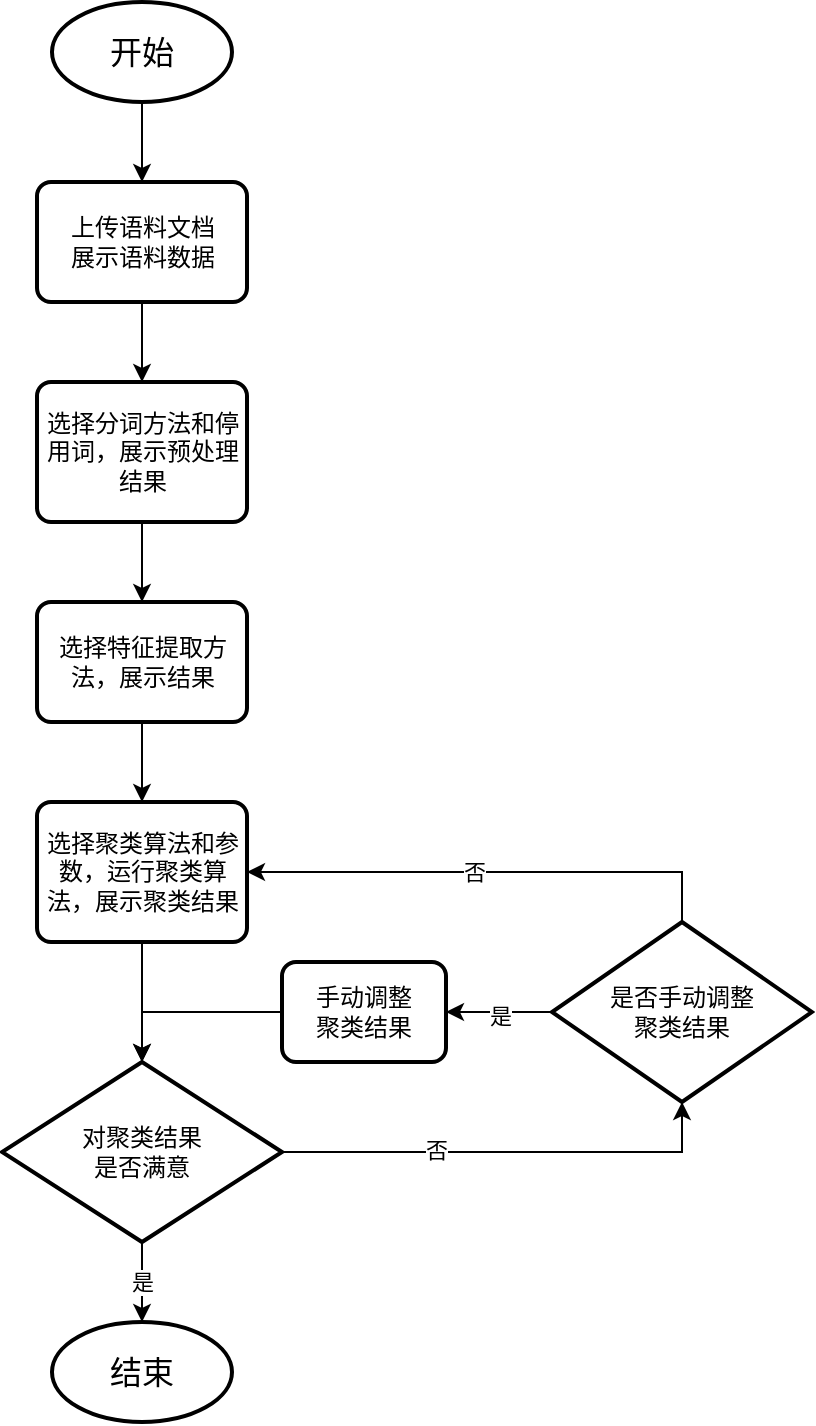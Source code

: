 <mxfile version="14.7.0" type="github">
  <diagram id="6a731a19-8d31-9384-78a2-239565b7b9f0" name="Page-1">
    <mxGraphModel dx="946" dy="509" grid="1" gridSize="10" guides="1" tooltips="1" connect="1" arrows="1" fold="1" page="1" pageScale="1" pageWidth="1169" pageHeight="827" background="none" math="0" shadow="0">
      <root>
        <mxCell id="0" />
        <mxCell id="1" parent="0" />
        <mxCell id="-N1bG7u-i1x_XuRm3Mxu-71" value="" style="edgeStyle=orthogonalEdgeStyle;rounded=0;orthogonalLoop=1;jettySize=auto;html=1;" edge="1" parent="1" source="-N1bG7u-i1x_XuRm3Mxu-55" target="-N1bG7u-i1x_XuRm3Mxu-59">
          <mxGeometry relative="1" as="geometry" />
        </mxCell>
        <mxCell id="-N1bG7u-i1x_XuRm3Mxu-55" value="&lt;font style=&quot;font-size: 16px&quot;&gt;开始&lt;/font&gt;" style="strokeWidth=2;html=1;shape=mxgraph.flowchart.start_1;whiteSpace=wrap;" vertex="1" parent="1">
          <mxGeometry x="350" y="180" width="90" height="50" as="geometry" />
        </mxCell>
        <mxCell id="-N1bG7u-i1x_XuRm3Mxu-70" value="" style="edgeStyle=orthogonalEdgeStyle;rounded=0;orthogonalLoop=1;jettySize=auto;html=1;" edge="1" parent="1" source="-N1bG7u-i1x_XuRm3Mxu-59" target="-N1bG7u-i1x_XuRm3Mxu-60">
          <mxGeometry relative="1" as="geometry" />
        </mxCell>
        <mxCell id="-N1bG7u-i1x_XuRm3Mxu-59" value="上传语料文档&lt;br&gt;展示语料数据" style="rounded=1;whiteSpace=wrap;html=1;absoluteArcSize=1;arcSize=14;strokeWidth=2;" vertex="1" parent="1">
          <mxGeometry x="342.5" y="270" width="105" height="60" as="geometry" />
        </mxCell>
        <mxCell id="-N1bG7u-i1x_XuRm3Mxu-69" style="edgeStyle=orthogonalEdgeStyle;rounded=0;orthogonalLoop=1;jettySize=auto;html=1;exitX=0.5;exitY=1;exitDx=0;exitDy=0;entryX=0.5;entryY=0;entryDx=0;entryDy=0;" edge="1" parent="1" source="-N1bG7u-i1x_XuRm3Mxu-60" target="-N1bG7u-i1x_XuRm3Mxu-61">
          <mxGeometry relative="1" as="geometry" />
        </mxCell>
        <mxCell id="-N1bG7u-i1x_XuRm3Mxu-60" value="选择分词方法和停用词，展示预处理结果" style="rounded=1;whiteSpace=wrap;html=1;absoluteArcSize=1;arcSize=14;strokeWidth=2;" vertex="1" parent="1">
          <mxGeometry x="342.5" y="370" width="105" height="70" as="geometry" />
        </mxCell>
        <mxCell id="-N1bG7u-i1x_XuRm3Mxu-68" style="edgeStyle=orthogonalEdgeStyle;rounded=0;orthogonalLoop=1;jettySize=auto;html=1;exitX=0.5;exitY=1;exitDx=0;exitDy=0;entryX=0.5;entryY=0;entryDx=0;entryDy=0;" edge="1" parent="1" source="-N1bG7u-i1x_XuRm3Mxu-61" target="-N1bG7u-i1x_XuRm3Mxu-62">
          <mxGeometry relative="1" as="geometry" />
        </mxCell>
        <mxCell id="-N1bG7u-i1x_XuRm3Mxu-61" value="选择特征提取方法，展示结果" style="rounded=1;whiteSpace=wrap;html=1;absoluteArcSize=1;arcSize=14;strokeWidth=2;" vertex="1" parent="1">
          <mxGeometry x="342.5" y="480" width="105" height="60" as="geometry" />
        </mxCell>
        <mxCell id="-N1bG7u-i1x_XuRm3Mxu-67" style="edgeStyle=orthogonalEdgeStyle;rounded=0;orthogonalLoop=1;jettySize=auto;html=1;exitX=0.5;exitY=1;exitDx=0;exitDy=0;entryX=0.5;entryY=0;entryDx=0;entryDy=0;entryPerimeter=0;" edge="1" parent="1" source="-N1bG7u-i1x_XuRm3Mxu-62" target="-N1bG7u-i1x_XuRm3Mxu-63">
          <mxGeometry relative="1" as="geometry" />
        </mxCell>
        <mxCell id="-N1bG7u-i1x_XuRm3Mxu-62" value="选择聚类算法和参数，运行聚类算法，展示聚类结果" style="rounded=1;whiteSpace=wrap;html=1;absoluteArcSize=1;arcSize=14;strokeWidth=2;" vertex="1" parent="1">
          <mxGeometry x="342.5" y="580" width="105" height="70" as="geometry" />
        </mxCell>
        <mxCell id="-N1bG7u-i1x_XuRm3Mxu-73" value="是" style="edgeStyle=orthogonalEdgeStyle;rounded=0;orthogonalLoop=1;jettySize=auto;html=1;" edge="1" parent="1" source="-N1bG7u-i1x_XuRm3Mxu-63" target="-N1bG7u-i1x_XuRm3Mxu-72">
          <mxGeometry relative="1" as="geometry" />
        </mxCell>
        <mxCell id="-N1bG7u-i1x_XuRm3Mxu-76" style="edgeStyle=orthogonalEdgeStyle;rounded=0;orthogonalLoop=1;jettySize=auto;html=1;exitX=1;exitY=0.5;exitDx=0;exitDy=0;exitPerimeter=0;entryX=0.5;entryY=1;entryDx=0;entryDy=0;entryPerimeter=0;" edge="1" parent="1" source="-N1bG7u-i1x_XuRm3Mxu-63" target="-N1bG7u-i1x_XuRm3Mxu-74">
          <mxGeometry relative="1" as="geometry" />
        </mxCell>
        <mxCell id="-N1bG7u-i1x_XuRm3Mxu-77" value="否" style="edgeLabel;html=1;align=center;verticalAlign=middle;resizable=0;points=[];" vertex="1" connectable="0" parent="-N1bG7u-i1x_XuRm3Mxu-76">
          <mxGeometry x="-0.321" y="1" relative="1" as="geometry">
            <mxPoint as="offset" />
          </mxGeometry>
        </mxCell>
        <mxCell id="-N1bG7u-i1x_XuRm3Mxu-63" value="对聚类结果&lt;br&gt;是否满意" style="strokeWidth=2;html=1;shape=mxgraph.flowchart.decision;whiteSpace=wrap;" vertex="1" parent="1">
          <mxGeometry x="325" y="710" width="140" height="90" as="geometry" />
        </mxCell>
        <mxCell id="-N1bG7u-i1x_XuRm3Mxu-72" value="&lt;font style=&quot;font-size: 16px&quot;&gt;结束&lt;/font&gt;" style="strokeWidth=2;html=1;shape=mxgraph.flowchart.start_1;whiteSpace=wrap;" vertex="1" parent="1">
          <mxGeometry x="350" y="840" width="90" height="50" as="geometry" />
        </mxCell>
        <mxCell id="-N1bG7u-i1x_XuRm3Mxu-78" style="edgeStyle=orthogonalEdgeStyle;rounded=0;orthogonalLoop=1;jettySize=auto;html=1;exitX=0.5;exitY=0;exitDx=0;exitDy=0;exitPerimeter=0;entryX=1;entryY=0.5;entryDx=0;entryDy=0;" edge="1" parent="1" source="-N1bG7u-i1x_XuRm3Mxu-74" target="-N1bG7u-i1x_XuRm3Mxu-62">
          <mxGeometry relative="1" as="geometry" />
        </mxCell>
        <mxCell id="-N1bG7u-i1x_XuRm3Mxu-79" value="否" style="edgeLabel;html=1;align=center;verticalAlign=middle;resizable=0;points=[];" vertex="1" connectable="0" parent="-N1bG7u-i1x_XuRm3Mxu-78">
          <mxGeometry x="0.063" relative="1" as="geometry">
            <mxPoint as="offset" />
          </mxGeometry>
        </mxCell>
        <mxCell id="-N1bG7u-i1x_XuRm3Mxu-83" style="edgeStyle=orthogonalEdgeStyle;rounded=0;orthogonalLoop=1;jettySize=auto;html=1;exitX=0;exitY=0.5;exitDx=0;exitDy=0;exitPerimeter=0;" edge="1" parent="1" source="-N1bG7u-i1x_XuRm3Mxu-74" target="-N1bG7u-i1x_XuRm3Mxu-82">
          <mxGeometry relative="1" as="geometry" />
        </mxCell>
        <mxCell id="-N1bG7u-i1x_XuRm3Mxu-85" value="是" style="edgeLabel;html=1;align=center;verticalAlign=middle;resizable=0;points=[];" vertex="1" connectable="0" parent="-N1bG7u-i1x_XuRm3Mxu-83">
          <mxGeometry y="2" relative="1" as="geometry">
            <mxPoint as="offset" />
          </mxGeometry>
        </mxCell>
        <mxCell id="-N1bG7u-i1x_XuRm3Mxu-74" value="是否手动调整&lt;br&gt;聚类结果" style="strokeWidth=2;html=1;shape=mxgraph.flowchart.decision;whiteSpace=wrap;" vertex="1" parent="1">
          <mxGeometry x="600" y="640" width="130" height="90" as="geometry" />
        </mxCell>
        <mxCell id="-N1bG7u-i1x_XuRm3Mxu-84" style="edgeStyle=orthogonalEdgeStyle;rounded=0;orthogonalLoop=1;jettySize=auto;html=1;exitX=0;exitY=0.5;exitDx=0;exitDy=0;entryX=0.5;entryY=0;entryDx=0;entryDy=0;entryPerimeter=0;" edge="1" parent="1" source="-N1bG7u-i1x_XuRm3Mxu-82" target="-N1bG7u-i1x_XuRm3Mxu-63">
          <mxGeometry relative="1" as="geometry" />
        </mxCell>
        <mxCell id="-N1bG7u-i1x_XuRm3Mxu-82" value="手动调整&lt;br&gt;聚类结果" style="rounded=1;whiteSpace=wrap;html=1;absoluteArcSize=1;arcSize=14;strokeWidth=2;" vertex="1" parent="1">
          <mxGeometry x="465" y="660" width="82" height="50" as="geometry" />
        </mxCell>
      </root>
    </mxGraphModel>
  </diagram>
</mxfile>
